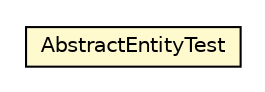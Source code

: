 #!/usr/local/bin/dot
#
# Class diagram 
# Generated by UMLGraph version R5_6-24-gf6e263 (http://www.umlgraph.org/)
#

digraph G {
	edge [fontname="Helvetica",fontsize=10,labelfontname="Helvetica",labelfontsize=10];
	node [fontname="Helvetica",fontsize=10,shape=plaintext];
	nodesep=0.25;
	ranksep=0.5;
	// net.trajano.doxb.test.AbstractEntityTest
	c11 [label=<<table title="net.trajano.doxb.test.AbstractEntityTest" border="0" cellborder="1" cellspacing="0" cellpadding="2" port="p" bgcolor="lemonChiffon" href="./AbstractEntityTest.html">
		<tr><td><table border="0" cellspacing="0" cellpadding="1">
<tr><td align="center" balign="center"> AbstractEntityTest </td></tr>
		</table></td></tr>
		</table>>, URL="./AbstractEntityTest.html", fontname="Helvetica", fontcolor="black", fontsize=10.0];
}


